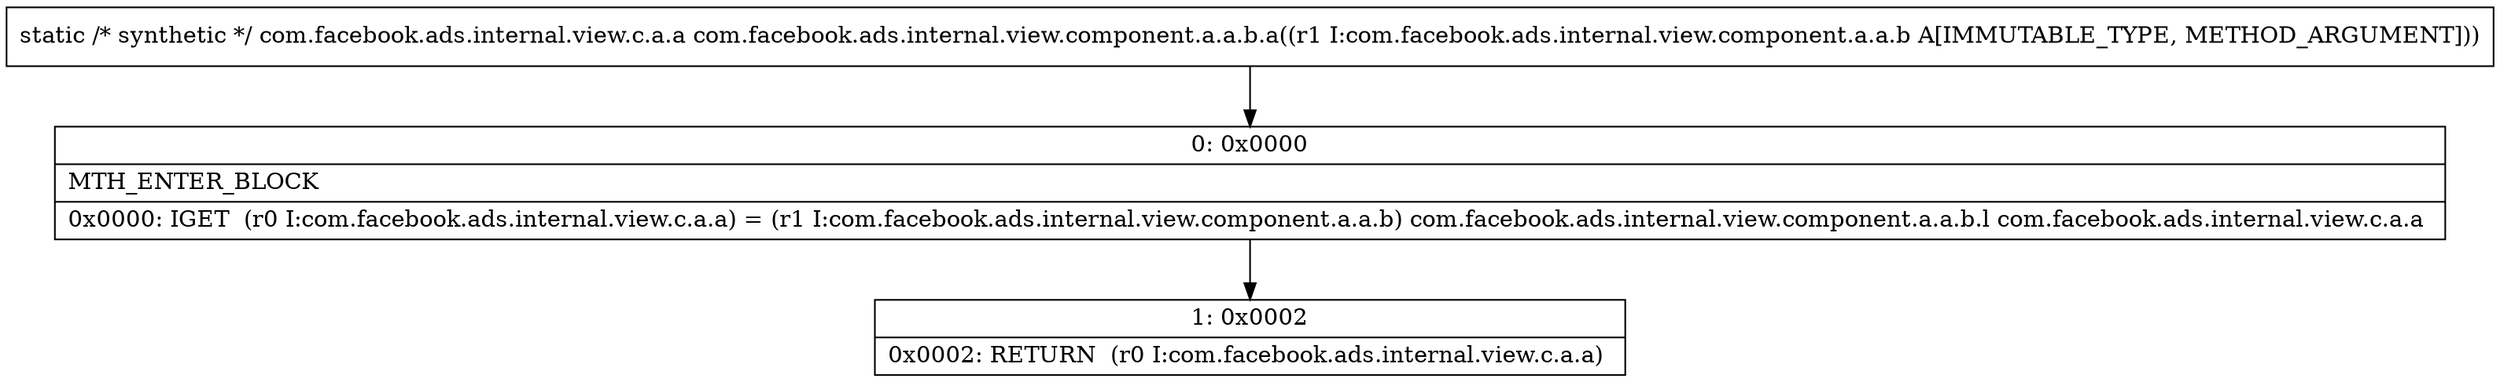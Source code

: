 digraph "CFG forcom.facebook.ads.internal.view.component.a.a.b.a(Lcom\/facebook\/ads\/internal\/view\/component\/a\/a\/b;)Lcom\/facebook\/ads\/internal\/view\/c\/a\/a;" {
Node_0 [shape=record,label="{0\:\ 0x0000|MTH_ENTER_BLOCK\l|0x0000: IGET  (r0 I:com.facebook.ads.internal.view.c.a.a) = (r1 I:com.facebook.ads.internal.view.component.a.a.b) com.facebook.ads.internal.view.component.a.a.b.l com.facebook.ads.internal.view.c.a.a \l}"];
Node_1 [shape=record,label="{1\:\ 0x0002|0x0002: RETURN  (r0 I:com.facebook.ads.internal.view.c.a.a) \l}"];
MethodNode[shape=record,label="{static \/* synthetic *\/ com.facebook.ads.internal.view.c.a.a com.facebook.ads.internal.view.component.a.a.b.a((r1 I:com.facebook.ads.internal.view.component.a.a.b A[IMMUTABLE_TYPE, METHOD_ARGUMENT])) }"];
MethodNode -> Node_0;
Node_0 -> Node_1;
}

